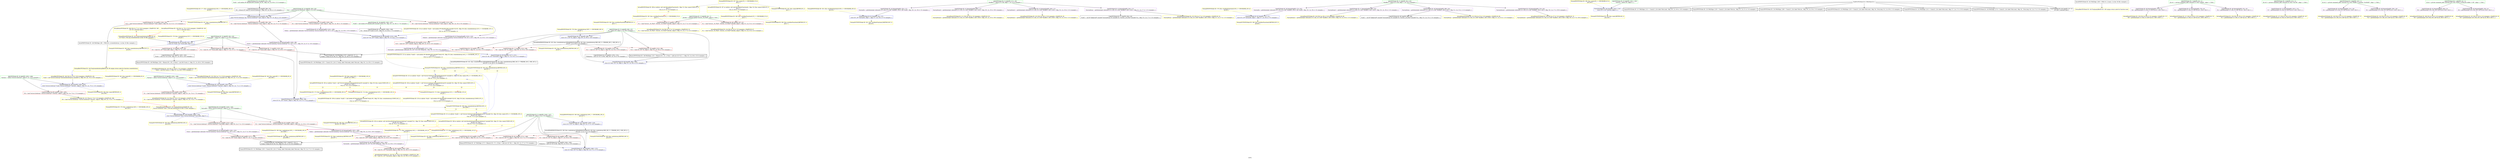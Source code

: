 digraph "SVFG" {
	label="SVFG";

	Node0x5b8ae5fdc260 [shape=record,color=yellow,penwidth=2,label="{ActualOUTSVFGNode ID: 214 at callsite:   %call = call noalias i8* @malloc(i64 noundef 16) #5, !dbg !26 \{fun: createIntArray\}12V_2 = CSCHI(MR_12V_1)\npts\{92 \}\nCS[\{ ln: 46  cl: 21  fl: example.c \}]}"];
	Node0x5b8ae5fdc260 -> Node0x5b8ae5fcb550[style=dashed];
	Node0x5b8ae5fdc070 [shape=record,color=yellow,penwidth=2,label="{ActualOUTSVFGNode ID: 213 at callsite:   %call2 = call noalias i8* @malloc(i64 noundef %mul) #5, !dbg !33 \{fun: createIntArray\}14V_2 = CSCHI(MR_14V_1)\npts\{107 \}\nCS[\{ ln: 48  cl: 17  fl: example.c \}]}"];
	Node0x5b8ae5fdc070 -> Node0x5b8ae5f91c40[style=dashed];
	Node0x5b8ae5fdbe50 [shape=record,color=yellow,penwidth=2,label="{ActualOUTSVFGNode ID: 212 at callsite:   %call = call %struct.IntArray* @createIntArray(i32 noundef 5), !dbg !26 \{fun: main\}10V_2 = CSCHI(MR_10V_1)\npts\{92 107 2092 \}\nCS[\{ ln: 70  cl: 24  fl: example.c \}]}"];
	Node0x5b8ae5fdbe50 -> Node0x5b8ae5fdad10[style=dashed];
	Node0x5b8ae5fdbbc0 [shape=record,color=yellow,penwidth=2,label="{ActualOUTSVFGNode ID: 211 at callsite:   %call1 = call %struct.IntArray* @createIntArray(i32 noundef 10), !dbg !29 \{fun: main\}10V_3 = CSCHI(MR_10V_2)\npts\{92 107 2092 \}\nCS[\{ ln: 71  cl: 24  fl: example.c \}]}"];
	Node0x5b8ae5fdbbc0 -> Node0x5b8ae5fd9270[style=dashed];
	Node0x5b8ae5fdbbc0 -> Node0x5b8ae5fdaab0[style=dashed];
	Node0x5b8ae5fdbbc0 -> Node0x5b8ae5fdb0f0[style=dashed];
	Node0x5b8ae5fdba00 [shape=record,color=yellow,penwidth=2,label="{ActualINSVFGNode ID: 210 at callsite:   %call = call noalias i8* @malloc(i64 noundef 16) #5, !dbg !26 \{fun: createIntArray\}CSMU(12V_1)\npts\{92 \}\nCS[\{ ln: 46  cl: 21  fl: example.c \}]}"];
	Node0x5b8ae5fdb840 [shape=record,color=yellow,penwidth=2,label="{ActualINSVFGNode ID: 209 at callsite:   %call2 = call noalias i8* @malloc(i64 noundef %mul) #5, !dbg !33 \{fun: createIntArray\}CSMU(14V_1)\npts\{107 \}\nCS[\{ ln: 48  cl: 17  fl: example.c \}]}"];
	Node0x5b8ae5fdb680 [shape=record,color=yellow,penwidth=2,label="{ActualINSVFGNode ID: 208 at callsite:   call void @overflowFunction3(), !dbg !15 \{fun: main\}CSMU(2V_1)\npts\{7 \}\nCS[\{ ln: 67  cl: 5  fl: example.c \}]|{<s0>13}}"];
	Node0x5b8ae5fdb680:s0 -> Node0x5b8ae5fd8c20[style=dashed,color=red];
	Node0x5b8ae5fdb4c0 [shape=record,color=yellow,penwidth=2,label="{ActualINSVFGNode ID: 207 at callsite:   call void @overflowFunction4(), !dbg !16 \{fun: main\}CSMU(2V_1)\npts\{7 \}\nCS[\{ ln: 68  cl: 5  fl: example.c \}]|{<s0>14}}"];
	Node0x5b8ae5fdb4c0:s0 -> Node0x5b8ae5fd88b0[style=dashed,color=red];
	Node0x5b8ae5fdb0f0 [shape=record,color=yellow,penwidth=2,label="{ActualINSVFGNode ID: 206 at callsite:   call void @useIntArray(%struct.IntArray* noundef %0), !dbg !31 \{fun: main\}CSMU(10V_3)\npts\{92 107 2092 \}\nCS[\{ ln: 73  cl: 5  fl: example.c \}]|{<s0>17|<s1>17|<s2>17}}"];
	Node0x5b8ae5fdb0f0:s0 -> Node0x5b8ae5ed2d60[style=dashed,color=red];
	Node0x5b8ae5fdb0f0:s1 -> Node0x5b8ae5fd7a50[style=dashed,color=red];
	Node0x5b8ae5fdb0f0:s2 -> Node0x5b8ae5fd7bd0[style=dashed,color=red];
	Node0x5b8ae5fdaf00 [shape=record,color=yellow,penwidth=2,label="{ActualINSVFGNode ID: 205 at callsite:   %call = call %struct.IntArray* @createIntArray(i32 noundef 5), !dbg !26 \{fun: main\}CSMU(10V_1)\npts\{92 107 2092 \}\nCS[\{ ln: 70  cl: 24  fl: example.c \}]|{<s0>15|<s1>15|<s2>15}}"];
	Node0x5b8ae5fdaf00:s0 -> Node0x5b8ae5fd7d50[style=dashed,color=red];
	Node0x5b8ae5fdaf00:s1 -> Node0x5b8ae5fd7f40[style=dashed,color=red];
	Node0x5b8ae5fdaf00:s2 -> Node0x5b8ae5fd80c0[style=dashed,color=red];
	Node0x5b8ae5fdad10 [shape=record,color=yellow,penwidth=2,label="{ActualINSVFGNode ID: 204 at callsite:   %call1 = call %struct.IntArray* @createIntArray(i32 noundef 10), !dbg !29 \{fun: main\}CSMU(10V_2)\npts\{92 107 2092 \}\nCS[\{ ln: 71  cl: 24  fl: example.c \}]|{<s0>16|<s1>16|<s2>16}}"];
	Node0x5b8ae5fdad10:s0 -> Node0x5b8ae5fd7d50[style=dashed,color=red];
	Node0x5b8ae5fdad10:s1 -> Node0x5b8ae5fd7f40[style=dashed,color=red];
	Node0x5b8ae5fdad10:s2 -> Node0x5b8ae5fd80c0[style=dashed,color=red];
	Node0x5b8ae5fdaab0 [shape=record,color=yellow,penwidth=2,label="{ActualINSVFGNode ID: 203 at callsite:   call void @useIntArray(%struct.IntArray* noundef %1), !dbg !33 \{fun: main\}CSMU(10V_3)\npts\{92 107 2092 \}\nCS[\{ ln: 74  cl: 5  fl: example.c \}]|{<s0>18|<s1>18|<s2>18}}"];
	Node0x5b8ae5fdaab0:s0 -> Node0x5b8ae5ed2d60[style=dashed,color=red];
	Node0x5b8ae5fdaab0:s1 -> Node0x5b8ae5fd7a50[style=dashed,color=red];
	Node0x5b8ae5fdaab0:s2 -> Node0x5b8ae5fd7bd0[style=dashed,color=red];
	Node0x5b8ae5fda960 [shape=record,color=yellow,penwidth=2,label="{FormalOUTSVFGNode ID: 202 \{fun: overflowFunction3\}RETMU(2V_1)\npts\{7 \}\n}"];
	Node0x5b8ae5fda7a0 [shape=record,color=yellow,penwidth=2,label="{FormalOUTSVFGNode ID: 201 \{fun: overflowFunction3\}RETMU(35V_2)\npts\{18 \}\n}"];
	Node0x5b8ae5fda650 [shape=record,color=yellow,penwidth=2,label="{FormalOUTSVFGNode ID: 200 \{fun: overflowFunction4\}RETMU(2V_1)\npts\{7 \}\n}"];
	Node0x5b8ae5fda490 [shape=record,color=yellow,penwidth=2,label="{FormalOUTSVFGNode ID: 199 \{fun: overflowFunction4\}RETMU(32V_2)\npts\{62 \}\n}"];
	Node0x5b8ae5fda340 [shape=record,color=yellow,penwidth=2,label="{FormalOUTSVFGNode ID: 198 \{fun: createIntArray\}RETMU(22V_2)\npts\{83 \}\n}"];
	Node0x5b8ae5fda1f0 [shape=record,color=yellow,penwidth=2,label="{FormalOUTSVFGNode ID: 197 \{fun: createIntArray\}RETMU(24V_2)\npts\{85 \}\n}"];
	Node0x5b8ae5fda0a0 [shape=record,color=yellow,penwidth=2,label="{FormalOUTSVFGNode ID: 196 \{fun: createIntArray\}RETMU(20V_2)\npts\{2092 \}\n|{<s0>15|<s1>16}}"];
	Node0x5b8ae5fda0a0:s0 -> Node0x5b8ae5fdbe50[style=dashed,color=blue];
	Node0x5b8ae5fda0a0:s1 -> Node0x5b8ae5fdbbc0[style=dashed,color=blue];
	Node0x5b8ae5fd9f50 [shape=record,color=yellow,penwidth=2,label="{FormalOUTSVFGNode ID: 195 \{fun: createIntArray\}RETMU(26V_3)\npts\{87 \}\n}"];
	Node0x5b8ae5fd9e00 [shape=record,color=yellow,penwidth=2,label="{FormalOUTSVFGNode ID: 194 \{fun: createIntArray\}RETMU(12V_3)\npts\{92 \}\n|{<s0>15|<s1>16}}"];
	Node0x5b8ae5fd9e00:s0 -> Node0x5b8ae5fdbe50[style=dashed,color=blue];
	Node0x5b8ae5fd9e00:s1 -> Node0x5b8ae5fdbbc0[style=dashed,color=blue];
	Node0x5b8ae5fd9c40 [shape=record,color=yellow,penwidth=2,label="{FormalOUTSVFGNode ID: 193 \{fun: createIntArray\}RETMU(14V_3)\npts\{107 \}\n|{<s0>15|<s1>16}}"];
	Node0x5b8ae5fd9c40:s0 -> Node0x5b8ae5fdbe50[style=dashed,color=blue];
	Node0x5b8ae5fd9c40:s1 -> Node0x5b8ae5fdbbc0[style=dashed,color=blue];
	Node0x5b8ae5fd9af0 [shape=record,color=yellow,penwidth=2,label="{FormalOUTSVFGNode ID: 192 \{fun: useIntArray\}RETMU(12V_1)\npts\{92 \}\n}"];
	Node0x5b8ae5fd99a0 [shape=record,color=yellow,penwidth=2,label="{FormalOUTSVFGNode ID: 191 \{fun: useIntArray\}RETMU(14V_1)\npts\{107 \}\n}"];
	Node0x5b8ae5fd9850 [shape=record,color=yellow,penwidth=2,label="{FormalOUTSVFGNode ID: 190 \{fun: useIntArray\}RETMU(16V_2)\npts\{145 \}\n}"];
	Node0x5b8ae5fd9700 [shape=record,color=yellow,penwidth=2,label="{FormalOUTSVFGNode ID: 189 \{fun: useIntArray\}RETMU(18V_3)\npts\{147 \}\n}"];
	Node0x5b8ae5fd9540 [shape=record,color=yellow,penwidth=2,label="{FormalOUTSVFGNode ID: 188 \{fun: useIntArray\}RETMU(20V_1)\npts\{2092 \}\n}"];
	Node0x5b8ae5fd93f0 [shape=record,color=yellow,penwidth=2,label="{FormalOUTSVFGNode ID: 187 \{fun: main\}RETMU(2V_1)\npts\{7 \}\n}"];
	Node0x5b8ae5fd9270 [shape=record,color=yellow,penwidth=2,label="{FormalOUTSVFGNode ID: 186 \{fun: main\}RETMU(10V_3)\npts\{92 107 2092 \}\n}"];
	Node0x5b8ae5fd9120 [shape=record,color=yellow,penwidth=2,label="{FormalOUTSVFGNode ID: 185 \{fun: main\}RETMU(4V_2)\npts\{182 \}\n}"];
	Node0x5b8ae5fd8fd0 [shape=record,color=yellow,penwidth=2,label="{FormalOUTSVFGNode ID: 184 \{fun: main\}RETMU(6V_2)\npts\{184 \}\n}"];
	Node0x5b8ae5fd8da0 [shape=record,color=yellow,penwidth=2,label="{FormalOUTSVFGNode ID: 183 \{fun: main\}RETMU(8V_2)\npts\{186 \}\n}"];
	Node0x5b8ae5fd8c20 [shape=record,color=yellow,penwidth=2,label="{FormalINSVFGNode ID: 182 \{fun: overflowFunction3\}2V_1 = ENCHI(MR_2V_0)\npts\{7 \}\n}"];
	Node0x5b8ae5fd8c20 -> Node0x5b8ae5fc8e60[style=dashed];
	Node0x5b8ae5fd8c20 -> Node0x5b8ae5fda960[style=dashed];
	Node0x5b8ae5fd8a30 [shape=record,color=yellow,penwidth=2,label="{FormalINSVFGNode ID: 181 \{fun: overflowFunction3\}35V_1 = ENCHI(MR_35V_0)\npts\{18 \}\n}"];
	Node0x5b8ae5fd8a30 -> Node0x5b8ae5fcaf60[style=dashed];
	Node0x5b8ae5fd88b0 [shape=record,color=yellow,penwidth=2,label="{FormalINSVFGNode ID: 180 \{fun: overflowFunction4\}2V_1 = ENCHI(MR_2V_0)\npts\{7 \}\n}"];
	Node0x5b8ae5fd88b0 -> Node0x5b8ae5fc8fc0[style=dashed];
	Node0x5b8ae5fd88b0 -> Node0x5b8ae5fda650[style=dashed];
	Node0x5b8ae5fd86c0 [shape=record,color=yellow,penwidth=2,label="{FormalINSVFGNode ID: 179 \{fun: overflowFunction4\}32V_1 = ENCHI(MR_32V_0)\npts\{62 \}\n}"];
	Node0x5b8ae5fd86c0 -> Node0x5b8ae5fcb090[style=dashed];
	Node0x5b8ae5fd8540 [shape=record,color=yellow,penwidth=2,label="{FormalINSVFGNode ID: 178 \{fun: createIntArray\}22V_1 = ENCHI(MR_22V_0)\npts\{83 \}\n}"];
	Node0x5b8ae5fd8540 -> Node0x5b8ae5fcb1c0[style=dashed];
	Node0x5b8ae5fd83c0 [shape=record,color=yellow,penwidth=2,label="{FormalINSVFGNode ID: 177 \{fun: createIntArray\}24V_1 = ENCHI(MR_24V_0)\npts\{85 \}\n}"];
	Node0x5b8ae5fd83c0 -> Node0x5b8ae5fcb2f0[style=dashed];
	Node0x5b8ae5fd8240 [shape=record,color=yellow,penwidth=2,label="{FormalINSVFGNode ID: 176 \{fun: createIntArray\}26V_1 = ENCHI(MR_26V_0)\npts\{87 \}\n}"];
	Node0x5b8ae5fd8240 -> Node0x5b8ae5fcb680[style=dashed];
	Node0x5b8ae5fd80c0 [shape=record,color=yellow,penwidth=2,label="{FormalINSVFGNode ID: 175 \{fun: createIntArray\}12V_1 = ENCHI(MR_12V_0)\npts\{92 \}\n}"];
	Node0x5b8ae5fd80c0 -> Node0x5b8ae5fdba00[style=dashed];
	Node0x5b8ae5fd7f40 [shape=record,color=yellow,penwidth=2,label="{FormalINSVFGNode ID: 174 \{fun: createIntArray\}14V_1 = ENCHI(MR_14V_0)\npts\{107 \}\n}"];
	Node0x5b8ae5fd7f40 -> Node0x5b8ae5fdb840[style=dashed];
	Node0x5b8ae5fd7d50 [shape=record,color=yellow,penwidth=2,label="{FormalINSVFGNode ID: 173 \{fun: createIntArray\}20V_1 = ENCHI(MR_20V_0)\npts\{2092 \}\n}"];
	Node0x5b8ae5fd7d50 -> Node0x5b8ae5fcb420[style=dashed];
	Node0x5b8ae5fd7bd0 [shape=record,color=yellow,penwidth=2,label="{FormalINSVFGNode ID: 172 \{fun: useIntArray\}12V_1 = ENCHI(MR_12V_0)\npts\{92 \}\n}"];
	Node0x5b8ae5fd7bd0 -> Node0x5b8ae5fca9e0[style=dashed];
	Node0x5b8ae5fd7bd0 -> Node0x5b8ae5fd9af0[style=dashed];
	Node0x5b8ae5fd7a50 [shape=record,color=yellow,penwidth=2,label="{FormalINSVFGNode ID: 171 \{fun: useIntArray\}14V_1 = ENCHI(MR_14V_0)\npts\{107 \}\n}"];
	Node0x5b8ae5fd7a50 -> Node0x5b8ae5fcab40[style=dashed];
	Node0x5b8ae5fd7a50 -> Node0x5b8ae5fd99a0[style=dashed];
	Node0x5b8ae5fd78d0 [shape=record,color=yellow,penwidth=2,label="{FormalINSVFGNode ID: 170 \{fun: useIntArray\}16V_1 = ENCHI(MR_16V_0)\npts\{145 \}\n}"];
	Node0x5b8ae5fd78d0 -> Node0x5b8ae5fcba10[style=dashed];
	Node0x5b8ae5ed2e10 [shape=record,color=yellow,penwidth=2,label="{FormalINSVFGNode ID: 169 \{fun: useIntArray\}18V_1 = ENCHI(MR_18V_0)\npts\{147 \}\n}"];
	Node0x5b8ae5ed2e10 -> Node0x5b8ae5fcbb40[style=dashed];
	Node0x5b8ae5ed2d60 [shape=record,color=yellow,penwidth=2,label="{FormalINSVFGNode ID: 168 \{fun: useIntArray\}20V_1 = ENCHI(MR_20V_0)\npts\{2092 \}\n}"];
	Node0x5b8ae5ed2d60 -> Node0x5b8ae5fca880[style=dashed];
	Node0x5b8ae5ed2d60 -> Node0x5b8ae5fd9540[style=dashed];
	Node0x5b8ae5ed2990 [shape=record,color=yellow,penwidth=2,label="{FormalINSVFGNode ID: 167 \{fun: main\}2V_1 = ENCHI(MR_2V_0)\npts\{7 \}\n}"];
	Node0x5b8ae5ed2990 -> Node0x5b8ae5fd93f0[style=dashed];
	Node0x5b8ae5ed2990 -> Node0x5b8ae5fdb4c0[style=dashed];
	Node0x5b8ae5ed2990 -> Node0x5b8ae5fdb680[style=dashed];
	Node0x5b8ae5ed25c0 [shape=record,color=yellow,penwidth=2,label="{FormalINSVFGNode ID: 166 \{fun: main\}4V_1 = ENCHI(MR_4V_0)\npts\{182 \}\n}"];
	Node0x5b8ae5ed25c0 -> Node0x5b8ae5fcbda0[style=dashed];
	Node0x5b8ae5ed21f0 [shape=record,color=yellow,penwidth=2,label="{FormalINSVFGNode ID: 165 \{fun: main\}6V_1 = ENCHI(MR_6V_0)\npts\{184 \}\n}"];
	Node0x5b8ae5ed21f0 -> Node0x5b8ae5fcbed0[style=dashed];
	Node0x5b8ae5ed1ce0 [shape=record,color=yellow,penwidth=2,label="{FormalINSVFGNode ID: 164 \{fun: main\}8V_1 = ENCHI(MR_8V_0)\npts\{186 \}\n}"];
	Node0x5b8ae5ed1ce0 -> Node0x5b8ae5fcc000[style=dashed];
	Node0x5b8ae5ed2140 [shape=record,color=yellow,penwidth=2,label="{FormalINSVFGNode ID: 163 \{fun: main\}10V_1 = ENCHI(MR_10V_0)\npts\{92 107 2092 \}\n}"];
	Node0x5b8ae5ed2140 -> Node0x5b8ae5fdaf00[style=dashed];
	Node0x5b8ae5fd6f20 [shape=record,color=black,label="{IntraMSSAPHISVFGNode ID: 162 \{fun: createIntArray\}MSSAPHISVFGNode ID: 162 \{fun: createIntArray\}MR_26V_3 = PHI(MR_26V_2, MR_26V_4, )\npts\{87 \}\{ ln: 49  cl: 5  fl: example.c \}}"];
	Node0x5b8ae5fd6f20 -> Node0x5b8ae5fc9ac0[style=dashed];
	Node0x5b8ae5fd6f20 -> Node0x5b8ae5fc9c20[style=dashed];
	Node0x5b8ae5fd6f20 -> Node0x5b8ae5fc9d80[style=dashed];
	Node0x5b8ae5fd6f20 -> Node0x5b8ae5fc9ee0[style=dashed];
	Node0x5b8ae5fd6f20 -> Node0x5b8ae5fcb8e0[style=dashed];
	Node0x5b8ae5fd6f20 -> Node0x5b8ae5fd9f50[style=dashed];
	Node0x5b8ae5f91c40 [shape=record,color=black,label="{IntraMSSAPHISVFGNode ID: 161 \{fun: createIntArray\}MSSAPHISVFGNode ID: 161 \{fun: createIntArray\}MR_14V_3 = PHI(MR_14V_2, MR_14V_4, )\npts\{107 \}\{ ln: 49  cl: 5  fl: example.c \}}"];
	Node0x5b8ae5f91c40 -> Node0x5b8ae5fcb7b0[style=dashed];
	Node0x5b8ae5f91c40 -> Node0x5b8ae5fd9c40[style=dashed];
	Node0x5b8ae5f097d0 [shape=record,color=black,label="{IntraMSSAPHISVFGNode ID: 160 \{fun: useIntArray\}MSSAPHISVFGNode ID: 160 \{fun: useIntArray\}MR_18V_3 = PHI(MR_18V_2, MR_18V_4, )\npts\{147 \}\{ ln: 57  cl: 5  fl: example.c \}}"];
	Node0x5b8ae5f097d0 -> Node0x5b8ae5fca460[style=dashed];
	Node0x5b8ae5f097d0 -> Node0x5b8ae5fca5c0[style=dashed];
	Node0x5b8ae5f097d0 -> Node0x5b8ae5fca720[style=dashed];
	Node0x5b8ae5f097d0 -> Node0x5b8ae5fcbc70[style=dashed];
	Node0x5b8ae5f097d0 -> Node0x5b8ae5fd9700[style=dashed];
	Node0x5b8ae5fd1e20 [shape=record,color=black,penwidth=2,label="{CmpVFGNode ID: 159 PAGEdge: [119 = cmp(118, 117, )]\n    %cmp = icmp slt i32 %6, %7, !dbg !44 \{ ln: 49  cl: 23  fl: example.c \}}"];
	Node0x5b8ae5fd1e20 -> Node0x5b8ae5fd16f0[style=solid];
	Node0x5b8ae5fd1b50 [shape=record,color=black,penwidth=2,label="{CmpVFGNode ID: 158 PAGEdge: [158 = cmp(157, 154, )]\n    %cmp = icmp slt i32 %0, %2, !dbg !32 \{ ln: 57  cl: 23  fl: example.c \}}"];
	Node0x5b8ae5fd1b50 -> Node0x5b8ae5fd0c00[style=solid];
	Node0x5b8ae5fd1920 [shape=record,color=black,penwidth=2,label="{UnaryOPVFGNode ID: 157 PAGEdge: [115 = Unary(3, )]      br label %for.cond, !dbg !40 \{ ln: 49  cl: 10  fl: example.c \}}"];
	Node0x5b8ae5fd16f0 [shape=record,color=black,penwidth=2,label="{UnaryOPVFGNode ID: 156 PAGEdge: [120 = Unary(119, )]      br i1 %cmp, label %for.body, label %for.end, !dbg !45 \{ ln: 49  cl: 5  fl: example.c \}}"];
	Node0x5b8ae5fd14c0 [shape=record,color=black,penwidth=2,label="{UnaryOPVFGNode ID: 155 PAGEdge: [129 = Unary(3, )]      br label %for.inc, !dbg !52 \{ ln: 51  cl: 5  fl: example.c \}}"];
	Node0x5b8ae5fd1290 [shape=record,color=black,penwidth=2,label="{UnaryOPVFGNode ID: 154 PAGEdge: [169 = Unary(3, )]      br label %for.inc, !dbg !39 \{ ln: 59  cl: 5  fl: example.c \}}"];
	Node0x5b8ae5fd1060 [shape=record,color=black,penwidth=2,label="{UnaryOPVFGNode ID: 153 PAGEdge: [135 = Unary(3, )]      br label %for.cond, !dbg !54, !llvm.loop !55 \{ ln: 49  cl: 5  fl: example.c \}}"];
	Node0x5b8ae5fd0e30 [shape=record,color=black,penwidth=2,label="{UnaryOPVFGNode ID: 152 PAGEdge: [152 = Unary(3, )]      br label %for.cond, !dbg !27 \{ ln: 57  cl: 10  fl: example.c \}}"];
	Node0x5b8ae5fd0c00 [shape=record,color=black,penwidth=2,label="{UnaryOPVFGNode ID: 151 PAGEdge: [159 = Unary(158, )]      br i1 %cmp, label %for.body, label %for.end, !dbg !33 \{ ln: 57  cl: 5  fl: example.c \}}"];
	Node0x5b8ae5fd0960 [shape=record,color=black,penwidth=2,label="{UnaryOPVFGNode ID: 150 PAGEdge: [174 = Unary(3, )]      br label %for.cond, !dbg !41, !llvm.loop !42 \{ ln: 57  cl: 5  fl: example.c \}}"];
	Node0x5b8ae5fd0700 [shape=record,color=black,penwidth=2,label="{BinaryOPVFGNode ID: 149 PAGEdge: [104 = Binary(105, 103, )]      %mul = mul i64 %conv, 4, !dbg !32 \{ ln: 48  cl: 29  fl: example.c \}}"];
	Node0x5b8ae5fd0700 -> Node0x5b8ae5fcd2c0[style=solid];
	Node0x5b8ae5fd04a0 [shape=record,color=black,penwidth=2,label="{BinaryOPVFGNode ID: 148 PAGEdge: [132 = Binary(133, 131, )]      %inc = add nsw i32 %12, 1, !dbg !53 \{ ln: 49  cl: 32  fl: example.c \}}"];
	Node0x5b8ae5fd04a0 -> Node0x5b8ae5fcb8e0[style=solid];
	Node0x5b8ae5fd01d0 [shape=record,color=black,penwidth=2,label="{BinaryOPVFGNode ID: 147 PAGEdge: [172 = Binary(133, 171, )]      %inc = add nsw i32 %8, 1, !dbg !40 \{ ln: 57  cl: 37  fl: example.c \}}"];
	Node0x5b8ae5fd01d0 -> Node0x5b8ae5fcbc70[style=solid];
	Node0x5b8ae5fcfec0 [shape=record,color=black,label="{IntraPHIVFGNode ID: 146 PAGEdge: [80 = PHI(136, )]    createIntArray \{ in line: 45 file: example.c \}}"];
	Node0x5b8ae5fcfec0 -> Node0x5b8ae5fcfad0[style=solid];
	Node0x5b8ae5fa5ff0 [shape=record,color=black,label="{IntraPHIVFGNode ID: 145 PAGEdge: [180 = PHI(114, )]    main \{ in line: 64 file: example.c \}}"];
	Node0x5b8ae5fa5ff0 -> Node0x5b8ae5fcf8f0[style=solid];
	Node0x5b8ae5fcfad0 [shape=record,color=yellow,penwidth=2,label="{FormalRetVFGNode ID: 144 Fun[createIntArray]RetPN ID: 80 unique return node for function createIntArray|{<s0>15|<s1>16}}"];
	Node0x5b8ae5fcfad0:s0 -> Node0x5b8ae5fcf440[style=solid,color=blue];
	Node0x5b8ae5fcfad0:s1 -> Node0x5b8ae5fce7e0[style=solid,color=blue];
	Node0x5b8ae5fcf8f0 [shape=record,color=yellow,penwidth=2,label="{FormalRetVFGNode ID: 143 Fun[main]RetPN ID: 180 unique return node for function main}"];
	Node0x5b8ae5fa6530 [shape=record,color=yellow,penwidth=2,label="{FormalParmVFGNode ID: 142 Fun[createIntArray]ValPN ID: 81\n i32 %size \{ 0th arg createIntArray in line: 45 file: example.c \}}"];
	Node0x5b8ae5fa6530 -> Node0x5b8ae5fcb1c0[style=solid];
	Node0x5b8ae5fa6240 [shape=record,color=yellow,penwidth=2,label="{FormalParmVFGNode ID: 141 Fun[useIntArray]ValPN ID: 143\n %struct.IntArray* %arr \{ 0th arg useIntArray in line: 55 file: example.c \}}"];
	Node0x5b8ae5fa6240 -> Node0x5b8ae5fcba10[style=solid];
	Node0x5b8ae5fcf440 [shape=record,color=yellow,penwidth=2,label="{ActualRetVFGNode ID: 140 CS[\{ ln: 70  cl: 24  fl: example.c \}]ValPN ID: 191\n   %call = call %struct.IntArray* @createIntArray(i32 noundef 5), !dbg !26 \{ ln: 70  cl: 24  fl: example.c \}}"];
	Node0x5b8ae5fcf440 -> Node0x5b8ae5fcbed0[style=solid];
	Node0x5b8ae5fce7e0 [shape=record,color=yellow,penwidth=2,label="{ActualRetVFGNode ID: 131 CS[\{ ln: 71  cl: 24  fl: example.c \}]ValPN ID: 195\n   %call1 = call %struct.IntArray* @createIntArray(i32 noundef 10), !dbg !29 \{ ln: 71  cl: 24  fl: example.c \}}"];
	Node0x5b8ae5fce7e0 -> Node0x5b8ae5fcc000[style=solid];
	Node0x5b8ae5fce6b0 [shape=record,color=yellow,penwidth=2,label="{ActualParmVFGNode ID: 130 CS[\{ ln: 70  cl: 24  fl: example.c \}]ValPN ID: 192\n i32 5 \{ constant data \}|{<s0>15}}"];
	Node0x5b8ae5fce6b0:s0 -> Node0x5b8ae5fa6530[style=solid,color=red];
	Node0x5b8ae5fce580 [shape=record,color=yellow,penwidth=2,label="{ActualParmVFGNode ID: 129 CS[\{ ln: 60  cl: 5  fl: example.c \}]ValPN ID: 175\n   %9 = getelementptr [2 x i8], [2 x i8]* @.str.1, i64 0, i64 0 \{  \}}"];
	Node0x5b8ae5fce450 [shape=record,color=yellow,penwidth=2,label="{ActualParmVFGNode ID: 128 CS[\{ ln: 58  cl: 9  fl: example.c \}]ValPN ID: 166\n   %6 = load i32, i32* %arrayidx, align 4, !dbg !34 \{ ln: 58  cl: 23  fl: example.c \}}"];
	Node0x5b8ae5fcdb10 [shape=record,color=yellow,penwidth=2,label="{ActualParmVFGNode ID: 127 CS[\{ ln: 58  cl: 9  fl: example.c \}]ValPN ID: 167\n   %7 = getelementptr [4 x i8], [4 x i8]* @.str.3, i64 0, i64 0 \{  \}}"];
	Node0x5b8ae5fc7600 [shape=record,color=purple,label="{GepVFGNode ID: 58 NormalGepPE: [72\<--61]  \n   %arrayidx = getelementptr inbounds [15 x i8], [15 x i8]* %buffer3, i64 0, i64 %call3, !dbg !26 \{ ln: 36  cl: 5  fl: example.c \}}"];
	Node0x5b8ae5fc7600 -> Node0x5b8ae5fcb090[style=solid];
	Node0x5b8ae5fc74a0 [shape=record,color=purple,label="{GepVFGNode ID: 57 NormalGepPE: [69\<--61]  \n   %arraydecay2 = getelementptr inbounds [15 x i8], [15 x i8]* %buffer3, i64 0, i64 0, !dbg !24 \{ ln: 36  cl: 21  fl: example.c \}}"];
	Node0x5b8ae5fc74a0 -> Node0x5b8ae5fccd10[style=solid];
	Node0x5b8ae5fc7340 [shape=record,color=purple,label="{GepVFGNode ID: 56 NormalGepPE: [66\<--61]  \n   %arraydecay = getelementptr inbounds [15 x i8], [15 x i8]* %buffer3, i64 0, i64 0, !dbg !21 \{ ln: 35  cl: 11  fl: example.c \}}"];
	Node0x5b8ae5fc7340 -> Node0x5b8ae5fc5a80[style=solid];
	Node0x5b8ae5fc7340 -> Node0x5b8ae5fcc850[style=solid];
	Node0x5b8ae5fc71e0 [shape=record,color=purple,label="{GepVFGNode ID: 55 NormalGepPE: [38\<--17]  \n   %arraydecay4 = getelementptr inbounds [15 x i8], [15 x i8]* %buffer3, i64 0, i64 0, !dbg !28 \{ ln: 29  cl: 39  fl: example.c \}}"];
	Node0x5b8ae5fc71e0 -> Node0x5b8ae5fcc720[style=solid];
	Node0x5b8ae5fc7080 [shape=record,color=purple,label="{GepVFGNode ID: 54 NormalGepPE: [35\<--17]  \n   %arrayidx = getelementptr inbounds [15 x i8], [15 x i8]* %buffer3, i64 0, i64 %call3, !dbg !26 \{ ln: 28  cl: 5  fl: example.c \}}"];
	Node0x5b8ae5fc7080 -> Node0x5b8ae5fcaf60[style=solid];
	Node0x5b8ae5fc6f20 [shape=record,color=purple,label="{GepVFGNode ID: 53 NormalGepPE: [30\<--17]  \n   %arraydecay2 = getelementptr inbounds [15 x i8], [15 x i8]* %buffer3, i64 0, i64 0, !dbg !24 \{ ln: 28  cl: 21  fl: example.c \}}"];
	Node0x5b8ae5fc6f20 -> Node0x5b8ae5fcd8b0[style=solid];
	Node0x5b8ae5fc6dc0 [shape=record,color=purple,label="{GepVFGNode ID: 52 NormalGepPE: [24\<--17]  \n   %arraydecay = getelementptr inbounds [15 x i8], [15 x i8]* %buffer3, i64 0, i64 0, !dbg !21 \{ ln: 27  cl: 11  fl: example.c \}}"];
	Node0x5b8ae5fc6dc0 -> Node0x5b8ae5fc5920[style=solid];
	Node0x5b8ae5fc6dc0 -> Node0x5b8ae5fcd520[style=solid];
	Node0x5b8ae5fc6c60 [shape=record,color=purple,label="{GepVFGNode ID: 51 NormalGepPE: [167\<--12]  \n   %7 = getelementptr [4 x i8], [4 x i8]* @.str.3, i64 0, i64 0 \{  \}}"];
	Node0x5b8ae5fc6c60 -> Node0x5b8ae5fcdb10[style=solid];
	Node0x5b8ae5fc6b00 [shape=record,color=purple,label="{GepVFGNode ID: 50 NormalGepPE: [75\<--10]  \n   %3 = getelementptr [23 x i8], [23 x i8]* @.str.2, i64 0, i64 0 \{  \}}"];
	Node0x5b8ae5fc6b00 -> Node0x5b8ae5fccf70[style=solid];
	Node0x5b8ae5fc69a0 [shape=record,color=purple,label="{GepVFGNode ID: 49 NormalGepPE: [39\<--10]  \n   %3 = getelementptr [23 x i8], [23 x i8]* @.str.2, i64 0, i64 0 \{  \}}"];
	Node0x5b8ae5fc69a0 -> Node0x5b8ae5fcc5f0[style=solid];
	Node0x5b8ae5fc6840 [shape=record,color=purple,label="{GepVFGNode ID: 48 NormalGepPE: [175\<--8]  \n   %9 = getelementptr [2 x i8], [2 x i8]* @.str.1, i64 0, i64 0 \{  \}}"];
	Node0x5b8ae5fc6840 -> Node0x5b8ae5fce580[style=solid];
	Node0x5b8ae5fc66e0 [shape=record,color=purple,label="{GepVFGNode ID: 47 NormalGepPE: [70\<--8]  \n   %2 = getelementptr [2 x i8], [2 x i8]* @.str.1, i64 0, i64 0 \{  \}}"];
	Node0x5b8ae5fc66e0 -> Node0x5b8ae5fcce40[style=solid];
	Node0x5b8ae5fc6580 [shape=record,color=purple,label="{GepVFGNode ID: 46 NormalGepPE: [31\<--8]  \n   %2 = getelementptr [2 x i8], [2 x i8]* @.str.1, i64 0, i64 0 \{  \}}"];
	Node0x5b8ae5fc6580 -> Node0x5b8ae5fcd9e0[style=solid];
	Node0x5b8ae5fc6420 [shape=record,color=purple,label="{GepVFGNode ID: 45 NormalGepPE: [64\<--4]  \n   %0 = getelementptr [30 x i8], [30 x i8]* @.str, i64 0, i64 0 \{  \}}"];
	Node0x5b8ae5fc6420 -> Node0x5b8ae5fcc4c0[style=solid];
	Node0x5b8ae5fc62c0 [shape=record,color=purple,label="{GepVFGNode ID: 44 NormalGepPE: [20\<--4]  \n   %0 = getelementptr [30 x i8], [30 x i8]* @.str, i64 0, i64 0 \{  \}}"];
	Node0x5b8ae5fc62c0 -> Node0x5b8ae5fcc260[style=solid];
	Node0x5b8ae5fc6160 [shape=record,color=black,label="{CopyVFGNode ID: 43 CopyPE: [164\<--163]  \n   %idxprom = sext i32 %5 to i64, !dbg !34 \{ ln: 58  cl: 23  fl: example.c \}}"];
	Node0x5b8ae5fc6000 [shape=record,color=black,label="{CopyVFGNode ID: 42 CopyPE: [126\<--125]  \n   %idxprom = sext i32 %11 to i64, !dbg !48 \{ ln: 50  cl: 9  fl: example.c \}}"];
	Node0x5b8ae5fc5ea0 [shape=record,color=black,label="{CopyVFGNode ID: 41 CopyPE: [108\<--106]  \n   %4 = bitcast i8* %call2 to i32*, !dbg !33 \{ ln: 48  cl: 17  fl: example.c \}}"];
	Node0x5b8ae5fc5ea0 -> Node0x5b8ae5fcb550[style=solid];
	Node0x5b8ae5fc5d40 [shape=record,color=black,label="{CopyVFGNode ID: 40 CopyPE: [103\<--102]  \n   %conv = sext i32 %3 to i64, !dbg !31 \{ ln: 48  cl: 24  fl: example.c \}}"];
	Node0x5b8ae5fc5d40 -> Node0x5b8ae5fd0700[style=solid];
	Node0x5b8ae5fc5be0 [shape=record,color=black,label="{CopyVFGNode ID: 39 CopyPE: [96\<--91]  \n   %0 = bitcast i8* %call to %struct.IntArray*, !dbg !26 \{ ln: 46  cl: 21  fl: example.c \}}"];
	Node0x5b8ae5fc5be0 -> Node0x5b8ae5fcb2f0[style=solid];
	Node0x5b8ae5fc5a80 [shape=record,color=black,label="{CopyVFGNode ID: 38 CopyPE: [68\<--66]  \n   %call1 = call i8* @fgets(i8* noundef %arraydecay, i32 noundef 20, %struct._IO_FILE* noundef %1), !dbg !23 \{ ln: 35  cl: 5  fl: example.c \}}"];
	Node0x5b8ae5fc5920 [shape=record,color=black,label="{CopyVFGNode ID: 37 CopyPE: [26\<--24]  \n   %call1 = call i8* @fgets(i8* noundef %arraydecay, i32 noundef 20, %struct._IO_FILE* noundef %1), !dbg !23 \{ ln: 27  cl: 5  fl: example.c \}}"];
	Node0x5b8ae5fc57c0 [shape=record,color=black,label="{CopyVFGNode ID: 36 CopyPE: [2\<--3]  \n i8* null \{ constant data \}}"];
	Node0x5b8ae5fc5660 [shape=record,color=green,label="{AddrVFGNode ID: 35 AddrPE: [185\<--186]  \n   %array2 = alloca %struct.IntArray*, align 8 \{ ln: 71 fl: example.c \}}"];
	Node0x5b8ae5fc5660 -> Node0x5b8ae5fcae00[style=solid];
	Node0x5b8ae5fc5660 -> Node0x5b8ae5fcc000[style=solid];
	Node0x5b8ae5fc5500 [shape=record,color=green,label="{AddrVFGNode ID: 34 AddrPE: [183\<--184]  \n   %array1 = alloca %struct.IntArray*, align 8 \{ ln: 70 fl: example.c \}}"];
	Node0x5b8ae5fc5500 -> Node0x5b8ae5fcaca0[style=solid];
	Node0x5b8ae5fc5500 -> Node0x5b8ae5fcbed0[style=solid];
	Node0x5b8ae5fc52d0 [shape=record,color=green,label="{AddrVFGNode ID: 33 AddrPE: [181\<--182]  \n   %retval = alloca i32, align 4 \{  \}}"];
	Node0x5b8ae5fc52d0 -> Node0x5b8ae5fcbda0[style=solid];
	Node0x5b8ae5fc5010 [shape=record,color=green,label="{AddrVFGNode ID: 31 AddrPE: [146\<--147]  \n   %i = alloca i32, align 4 \{ ln: 57 fl: example.c \}}"];
	Node0x5b8ae5fc5010 -> Node0x5b8ae5fca460[style=solid];
	Node0x5b8ae5fc5010 -> Node0x5b8ae5fca5c0[style=solid];
	Node0x5b8ae5fc5010 -> Node0x5b8ae5fca720[style=solid];
	Node0x5b8ae5fc5010 -> Node0x5b8ae5fcbb40[style=solid];
	Node0x5b8ae5fc5010 -> Node0x5b8ae5fcbc70[style=solid];
	Node0x5b8ae5fc4c00 [shape=record,color=green,label="{AddrVFGNode ID: 30 AddrPE: [144\<--145]  \n   %arr.addr = alloca %struct.IntArray*, align 8 \{ ln: 55 fl: example.c \}}"];
	Node0x5b8ae5fc4c00 -> Node0x5b8ae5fca1a0[style=solid];
	Node0x5b8ae5fc4c00 -> Node0x5b8ae5fca300[style=solid];
	Node0x5b8ae5fc4c00 -> Node0x5b8ae5fcba10[style=solid];
	Node0x5b8ae5fc2240 [shape=record,color=green,label="{AddrVFGNode ID: 4 AddrPE: [12\<--1]  \n @.str.3 = private unnamed_addr constant [4 x i8] c\"%d \\00\", align 1 \{ Glob  \}}"];
	Node0x5b8ae5fc2240 -> Node0x5b8ae5fc6c60[style=solid];
	Node0x5b8ae5fc2160 [shape=record,color=green,label="{AddrVFGNode ID: 3 AddrPE: [10\<--1]  \n @.str.2 = private unnamed_addr constant [23 x i8] c\"Buffer 3 contents: %s\\0A\\00\", align 1 \{ Glob  \}}"];
	Node0x5b8ae5fc2160 -> Node0x5b8ae5fc69a0[style=solid];
	Node0x5b8ae5fc2160 -> Node0x5b8ae5fc6b00[style=solid];
	Node0x5b8ae5fa5f60 [shape=record,color=green,label="{AddrVFGNode ID: 2 AddrPE: [8\<--1]  \n @.str.1 = private unnamed_addr constant [2 x i8] c\"\\0A\\00\", align 1 \{ Glob  \}}"];
	Node0x5b8ae5fa5f60 -> Node0x5b8ae5fc6580[style=solid];
	Node0x5b8ae5fa5f60 -> Node0x5b8ae5fc66e0[style=solid];
	Node0x5b8ae5fa5f60 -> Node0x5b8ae5fc6840[style=solid];
	Node0x5b8ae5fa64a0 [shape=record,color=green,label="{AddrVFGNode ID: 1 AddrPE: [4\<--1]  \n @.str = private unnamed_addr constant [30 x i8] c\"Enter a string for buffer 3: \\00\", align 1 \{ Glob  \}}"];
	Node0x5b8ae5fa64a0 -> Node0x5b8ae5fc62c0[style=solid];
	Node0x5b8ae5fa64a0 -> Node0x5b8ae5fc6420[style=solid];
	Node0x5b8ae5fa5e70 [shape=record,color=grey,label="{NullPtrVFGNode ID: 0 PAGNode ID: 3\n}"];
	Node0x5b8ae5fa5e70 -> Node0x5b8ae5fc57c0[style=solid];
	Node0x5b8ae5fa5e70 -> Node0x5b8ae5fd0960[style=solid];
	Node0x5b8ae5fa5e70 -> Node0x5b8ae5fd0e30[style=solid];
	Node0x5b8ae5fa5e70 -> Node0x5b8ae5fd1060[style=solid];
	Node0x5b8ae5fa5e70 -> Node0x5b8ae5fd1290[style=solid];
	Node0x5b8ae5fa5e70 -> Node0x5b8ae5fd14c0[style=solid];
	Node0x5b8ae5fa5e70 -> Node0x5b8ae5fd1920[style=solid];
	Node0x5b8ae5fc2ea0 [shape=record,color=green,label="{AddrVFGNode ID: 13 AddrPE: [6\<--7]  \n @stdin = external global %struct._IO_FILE*, align 8 \{ Glob  \}}"];
	Node0x5b8ae5fc2ea0 -> Node0x5b8ae5fc8e60[style=solid];
	Node0x5b8ae5fc2ea0 -> Node0x5b8ae5fc8fc0[style=solid];
	Node0x5b8ae5fc3520 [shape=record,color=green,label="{AddrVFGNode ID: 15 AddrPE: [17\<--18]  \n   %buffer3 = alloca [15 x i8], align 1 \{ ln: 25 fl: example.c \}}"];
	Node0x5b8ae5fc3520 -> Node0x5b8ae5fc6dc0[style=solid];
	Node0x5b8ae5fc3520 -> Node0x5b8ae5fc6f20[style=solid];
	Node0x5b8ae5fc3520 -> Node0x5b8ae5fc7080[style=solid];
	Node0x5b8ae5fc3520 -> Node0x5b8ae5fc71e0[style=solid];
	Node0x5b8ae5fc3d60 [shape=record,color=green,label="{AddrVFGNode ID: 21 AddrPE: [61\<--62]  \n   %buffer3 = alloca [15 x i8], align 1 \{ ln: 33 fl: example.c \}}"];
	Node0x5b8ae5fc3d60 -> Node0x5b8ae5fc7340[style=solid];
	Node0x5b8ae5fc3d60 -> Node0x5b8ae5fc74a0[style=solid];
	Node0x5b8ae5fc3d60 -> Node0x5b8ae5fc7600[style=solid];
	Node0x5b8ae5fc3d60 -> Node0x5b8ae5fc7760[style=solid];
	Node0x5b8ae5fc4020 [shape=record,color=green,label="{AddrVFGNode ID: 23 AddrPE: [82\<--83]  \n   %size.addr = alloca i32, align 4 \{ ln: 45 fl: example.c \}}"];
	Node0x5b8ae5fc4020 -> Node0x5b8ae5fc9120[style=solid];
	Node0x5b8ae5fc4020 -> Node0x5b8ae5fc9280[style=solid];
	Node0x5b8ae5fc4020 -> Node0x5b8ae5fc93e0[style=solid];
	Node0x5b8ae5fc4020 -> Node0x5b8ae5fcb1c0[style=solid];
	Node0x5b8ae5fc41e0 [shape=record,color=green,label="{AddrVFGNode ID: 24 AddrPE: [84\<--85]  \n   %arr = alloca %struct.IntArray*, align 8 \{ ln: 46 fl: example.c \}}"];
	Node0x5b8ae5fc41e0 -> Node0x5b8ae5fc9540[style=solid];
	Node0x5b8ae5fc41e0 -> Node0x5b8ae5fc96a0[style=solid];
	Node0x5b8ae5fc41e0 -> Node0x5b8ae5fc9800[style=solid];
	Node0x5b8ae5fc41e0 -> Node0x5b8ae5fc9960[style=solid];
	Node0x5b8ae5fc41e0 -> Node0x5b8ae5fcb2f0[style=solid];
	Node0x5b8ae5fc4340 [shape=record,color=green,label="{AddrVFGNode ID: 25 AddrPE: [86\<--87]  \n   %i = alloca i32, align 4 \{ ln: 49 fl: example.c \}}"];
	Node0x5b8ae5fc4340 -> Node0x5b8ae5fc9ac0[style=solid];
	Node0x5b8ae5fc4340 -> Node0x5b8ae5fc9c20[style=solid];
	Node0x5b8ae5fc4340 -> Node0x5b8ae5fc9d80[style=solid];
	Node0x5b8ae5fc4340 -> Node0x5b8ae5fc9ee0[style=solid];
	Node0x5b8ae5fc4340 -> Node0x5b8ae5fcb680[style=solid];
	Node0x5b8ae5fc4340 -> Node0x5b8ae5fcb8e0[style=solid];
	Node0x5b8ae5fc44a0 [shape=record,color=green,label="{AddrVFGNode ID: 26 AddrPE: [91\<--92]  \n   %call = call noalias i8* @malloc(i64 noundef 16) #5, !dbg !26 \{ ln: 46  cl: 21  fl: example.c \}}"];
	Node0x5b8ae5fc44a0 -> Node0x5b8ae5fc5be0[style=solid];
	Node0x5b8ae5fc4760 [shape=record,color=green,label="{AddrVFGNode ID: 28 AddrPE: [106\<--107]  \n   %call2 = call noalias i8* @malloc(i64 noundef %mul) #5, !dbg !33 \{ ln: 48  cl: 17  fl: example.c \}}"];
	Node0x5b8ae5fc4760 -> Node0x5b8ae5fc5ea0[style=solid];
	Node0x5b8ae5fc7760 [shape=record,color=purple,label="{GepVFGNode ID: 59 NormalGepPE: [74\<--61]  \n   %arraydecay4 = getelementptr inbounds [15 x i8], [15 x i8]* %buffer3, i64 0, i64 0, !dbg !28 \{ ln: 37  cl: 39  fl: example.c \}}"];
	Node0x5b8ae5fc7760 -> Node0x5b8ae5fcd0a0[style=solid];
	Node0x5b8ae5fc80c0 [shape=record,color=purple,label="{GepVFGNode ID: 60 NormalGepPE: [100\<--99]  \n   %size1 = getelementptr inbounds %struct.IntArray, %struct.IntArray* %2, i32 0, i32 1, !dbg !29 \{ ln: 47  cl: 10  fl: example.c \}}"];
	Node0x5b8ae5fc80c0 -> Node0x5b8ae5fcb420[style=solid];
	Node0x5b8ae5fc8620 [shape=record,color=purple,label="{GepVFGNode ID: 61 NormalGepPE: [110\<--109]  \n   %data = getelementptr inbounds %struct.IntArray, %struct.IntArray* %5, i32 0, i32 0, !dbg !35 \{ ln: 48  cl: 10  fl: example.c \}}"];
	Node0x5b8ae5fc8620 -> Node0x5b8ae5fcb550[style=solid];
	Node0x5b8ae5fc8780 [shape=record,color=purple,label="{GepVFGNode ID: 62 NormalGepPE: [123\<--122]  \n   %data4 = getelementptr inbounds %struct.IntArray, %struct.IntArray* %9, i32 0, i32 0, !dbg !49 \{ ln: 50  cl: 14  fl: example.c \}}"];
	Node0x5b8ae5fc8780 -> Node0x5b8ae5fca040[style=solid];
	Node0x5b8ae5fc88e0 [shape=record,color=purple,label="{GepVFGNode ID: 63 NormalGepPE: [156\<--155]  \n   %size = getelementptr inbounds %struct.IntArray, %struct.IntArray* %1, i32 0, i32 1, !dbg !31 \{ ln: 57  cl: 30  fl: example.c \}}"];
	Node0x5b8ae5fc88e0 -> Node0x5b8ae5fca880[style=solid];
	Node0x5b8ae5fc8a40 [shape=record,color=purple,label="{GepVFGNode ID: 64 NormalGepPE: [161\<--160]  \n   %data = getelementptr inbounds %struct.IntArray, %struct.IntArray* %3, i32 0, i32 0, !dbg !36 \{ ln: 58  cl: 28  fl: example.c \}}"];
	Node0x5b8ae5fc8a40 -> Node0x5b8ae5fca9e0[style=solid];
	Node0x5b8ae5fc8ba0 [shape=record,color=purple,label="{GepVFGNode ID: 65 VariantGepPE: [127\<--124]  \n   %arrayidx = getelementptr inbounds i32, i32* %10, i64 %idxprom, !dbg !48 \{ ln: 50  cl: 9  fl: example.c \}}"];
	Node0x5b8ae5fc8ba0 -> Node0x5b8ae5fcb7b0[style=solid];
	Node0x5b8ae5fc8d00 [shape=record,color=purple,label="{GepVFGNode ID: 66 VariantGepPE: [165\<--162]  \n   %arrayidx = getelementptr inbounds i32, i32* %4, i64 %idxprom, !dbg !34 \{ ln: 58  cl: 23  fl: example.c \}}"];
	Node0x5b8ae5fc8d00 -> Node0x5b8ae5fcab40[style=solid];
	Node0x5b8ae5fc8e60 [shape=record,color=red,label="{LoadVFGNode ID: 67 LoadPE: [25\<--6]  \n   %1 = load %struct._IO_FILE*, %struct._IO_FILE** @stdin, align 8, !dbg !22 \{ ln: 27  cl: 41  fl: example.c \}}"];
	Node0x5b8ae5fc8e60 -> Node0x5b8ae5fcd780[style=solid];
	Node0x5b8ae5fc8fc0 [shape=record,color=red,label="{LoadVFGNode ID: 68 LoadPE: [67\<--6]  \n   %1 = load %struct._IO_FILE*, %struct._IO_FILE** @stdin, align 8, !dbg !22 \{ ln: 35  cl: 41  fl: example.c \}}"];
	Node0x5b8ae5fc8fc0 -> Node0x5b8ae5fccab0[style=solid];
	Node0x5b8ae5fc9120 [shape=record,color=red,label="{LoadVFGNode ID: 69 LoadPE: [98\<--82]  \n   %1 = load i32, i32* %size.addr, align 4, !dbg !27 \{ ln: 47  cl: 17  fl: example.c \}}"];
	Node0x5b8ae5fc9120 -> Node0x5b8ae5fcb420[style=solid];
	Node0x5b8ae5fc9280 [shape=record,color=red,label="{LoadVFGNode ID: 70 LoadPE: [102\<--82]  \n   %3 = load i32, i32* %size.addr, align 4, !dbg !31 \{ ln: 48  cl: 24  fl: example.c \}}"];
	Node0x5b8ae5fc9280 -> Node0x5b8ae5fc5d40[style=solid];
	Node0x5b8ae5fc93e0 [shape=record,color=red,label="{LoadVFGNode ID: 71 LoadPE: [118\<--82]  \n   %7 = load i32, i32* %size.addr, align 4, !dbg !43 \{ ln: 49  cl: 25  fl: example.c \}}"];
	Node0x5b8ae5fc93e0 -> Node0x5b8ae5fd1e20[style=solid];
	Node0x5b8ae5fc9540 [shape=record,color=red,label="{LoadVFGNode ID: 72 LoadPE: [99\<--84]  \n   %2 = load %struct.IntArray*, %struct.IntArray** %arr, align 8, !dbg !28 \{ ln: 47  cl: 5  fl: example.c \}}"];
	Node0x5b8ae5fc9540 -> Node0x5b8ae5fc80c0[style=solid];
	Node0x5b8ae5fc96a0 [shape=record,color=red,label="{LoadVFGNode ID: 73 LoadPE: [109\<--84]  \n   %5 = load %struct.IntArray*, %struct.IntArray** %arr, align 8, !dbg !34 \{ ln: 48  cl: 5  fl: example.c \}}"];
	Node0x5b8ae5fc96a0 -> Node0x5b8ae5fc8620[style=solid];
	Node0x5b8ae5fc9800 [shape=record,color=red,label="{LoadVFGNode ID: 74 LoadPE: [122\<--84]  \n   %9 = load %struct.IntArray*, %struct.IntArray** %arr, align 8, !dbg !48 \{ ln: 50  cl: 9  fl: example.c \}}"];
	Node0x5b8ae5fc9800 -> Node0x5b8ae5fc8780[style=solid];
	Node0x5b8ae5fc9960 [shape=record,color=red,label="{LoadVFGNode ID: 75 LoadPE: [136\<--84]  \n   %13 = load %struct.IntArray*, %struct.IntArray** %arr, align 8, !dbg !58 \{ ln: 52  cl: 12  fl: example.c \}}"];
	Node0x5b8ae5fc9960 -> Node0x5b8ae5fcfec0[style=solid];
	Node0x5b8ae5fc9ac0 [shape=record,color=red,label="{LoadVFGNode ID: 76 LoadPE: [117\<--86]  \n   %6 = load i32, i32* %i, align 4, !dbg !41 \{ ln: 49  cl: 21  fl: example.c \}}"];
	Node0x5b8ae5fc9ac0 -> Node0x5b8ae5fd1e20[style=solid];
	Node0x5b8ae5fc9c20 [shape=record,color=red,label="{LoadVFGNode ID: 77 LoadPE: [121\<--86]  \n   %8 = load i32, i32* %i, align 4, !dbg !46 \{ ln: 50  cl: 24  fl: example.c \}}"];
	Node0x5b8ae5fc9c20 -> Node0x5b8ae5fcb7b0[style=solid];
	Node0x5b8ae5fc9d80 [shape=record,color=red,label="{LoadVFGNode ID: 78 LoadPE: [125\<--86]  \n   %11 = load i32, i32* %i, align 4, !dbg !50 \{ ln: 50  cl: 19  fl: example.c \}}"];
	Node0x5b8ae5fc9d80 -> Node0x5b8ae5fc6000[style=solid];
	Node0x5b8ae5fc9ee0 [shape=record,color=red,label="{LoadVFGNode ID: 79 LoadPE: [131\<--86]  \n   %12 = load i32, i32* %i, align 4, !dbg !53 \{ ln: 49  cl: 32  fl: example.c \}}"];
	Node0x5b8ae5fc9ee0 -> Node0x5b8ae5fd04a0[style=solid];
	Node0x5b8ae5fca040 [shape=record,color=red,label="{LoadVFGNode ID: 80 LoadPE: [124\<--123]  \n   %10 = load i32*, i32** %data4, align 8, !dbg !49 \{ ln: 50  cl: 14  fl: example.c \}}"];
	Node0x5b8ae5fca040 -> Node0x5b8ae5fc8ba0[style=solid];
	Node0x5b8ae5fca1a0 [shape=record,color=red,label="{LoadVFGNode ID: 81 LoadPE: [155\<--144]  \n   %1 = load %struct.IntArray*, %struct.IntArray** %arr.addr, align 8, !dbg !30 \{ ln: 57  cl: 25  fl: example.c \}}"];
	Node0x5b8ae5fca1a0 -> Node0x5b8ae5fc88e0[style=solid];
	Node0x5b8ae5fca300 [shape=record,color=red,label="{LoadVFGNode ID: 82 LoadPE: [160\<--144]  \n   %3 = load %struct.IntArray*, %struct.IntArray** %arr.addr, align 8, !dbg !34 \{ ln: 58  cl: 23  fl: example.c \}}"];
	Node0x5b8ae5fca300 -> Node0x5b8ae5fc8a40[style=solid];
	Node0x5b8ae5fca460 [shape=record,color=red,label="{LoadVFGNode ID: 83 LoadPE: [154\<--146]  \n   %0 = load i32, i32* %i, align 4, !dbg !28 \{ ln: 57  cl: 21  fl: example.c \}}"];
	Node0x5b8ae5fca460 -> Node0x5b8ae5fd1b50[style=solid];
	Node0x5b8ae5fca5c0 [shape=record,color=red,label="{LoadVFGNode ID: 84 LoadPE: [163\<--146]  \n   %5 = load i32, i32* %i, align 4, !dbg !37 \{ ln: 58  cl: 33  fl: example.c \}}"];
	Node0x5b8ae5fca5c0 -> Node0x5b8ae5fc6160[style=solid];
	Node0x5b8ae5fca720 [shape=record,color=red,label="{LoadVFGNode ID: 85 LoadPE: [171\<--146]  \n   %8 = load i32, i32* %i, align 4, !dbg !40 \{ ln: 57  cl: 37  fl: example.c \}}"];
	Node0x5b8ae5fca720 -> Node0x5b8ae5fd01d0[style=solid];
	Node0x5b8ae5fca880 [shape=record,color=red,label="{LoadVFGNode ID: 86 LoadPE: [157\<--156]  \n   %2 = load i32, i32* %size, align 8, !dbg !31 \{ ln: 57  cl: 30  fl: example.c \}}"];
	Node0x5b8ae5fca880 -> Node0x5b8ae5fd1b50[style=solid];
	Node0x5b8ae5fca9e0 [shape=record,color=red,label="{LoadVFGNode ID: 87 LoadPE: [162\<--161]  \n   %4 = load i32*, i32** %data, align 8, !dbg !36 \{ ln: 58  cl: 28  fl: example.c \}}"];
	Node0x5b8ae5fca9e0 -> Node0x5b8ae5fc8d00[style=solid];
	Node0x5b8ae5fcab40 [shape=record,color=red,label="{LoadVFGNode ID: 88 LoadPE: [166\<--165]  \n   %6 = load i32, i32* %arrayidx, align 4, !dbg !34 \{ ln: 58  cl: 23  fl: example.c \}}"];
	Node0x5b8ae5fcab40 -> Node0x5b8ae5fce450[style=solid];
	Node0x5b8ae5fcaca0 [shape=record,color=red,label="{LoadVFGNode ID: 89 LoadPE: [198\<--183]  \n   %0 = load %struct.IntArray*, %struct.IntArray** %array1, align 8, !dbg !30 \{ ln: 73  cl: 17  fl: example.c \}}"];
	Node0x5b8ae5fcaca0 -> Node0x5b8ae5fcd3f0[style=solid];
	Node0x5b8ae5fcae00 [shape=record,color=red,label="{LoadVFGNode ID: 90 LoadPE: [200\<--185]  \n   %1 = load %struct.IntArray*, %struct.IntArray** %array2, align 8, !dbg !32 \{ ln: 74  cl: 17  fl: example.c \}}"];
	Node0x5b8ae5fcae00 -> Node0x5b8ae5fccbe0[style=solid];
	Node0x5b8ae5fcaf60 [shape=record,color=blue,label="{StoreVFGNode ID: 91 StorePE: [35\<--37]  \n   store i8 0, i8* %arrayidx, align 1, !dbg !27 \{ ln: 28  cl: 37  fl: example.c \}}"];
	Node0x5b8ae5fcaf60 -> Node0x5b8ae5fda7a0[style=dashed];
	Node0x5b8ae5fcb090 [shape=record,color=blue,label="{StoreVFGNode ID: 92 StorePE: [72\<--37]  \n   store i8 0, i8* %arrayidx, align 1, !dbg !27 \{ ln: 36  cl: 37  fl: example.c \}}"];
	Node0x5b8ae5fcb090 -> Node0x5b8ae5fda490[style=dashed];
	Node0x5b8ae5fcb1c0 [shape=record,color=blue,label="{StoreVFGNode ID: 93 StorePE: [82\<--81]  \n   store i32 %size, i32* %size.addr, align 4 \{  \}}"];
	Node0x5b8ae5fcb1c0 -> Node0x5b8ae5fc9120[style=dashed];
	Node0x5b8ae5fcb1c0 -> Node0x5b8ae5fc9280[style=dashed];
	Node0x5b8ae5fcb1c0 -> Node0x5b8ae5fc93e0[style=dashed];
	Node0x5b8ae5fcb1c0 -> Node0x5b8ae5fda340[style=dashed];
	Node0x5b8ae5fcb2f0 [shape=record,color=blue,label="{StoreVFGNode ID: 94 StorePE: [84\<--96]  \n   store %struct.IntArray* %0, %struct.IntArray** %arr, align 8, !dbg !25 \{ ln: 46  cl: 15  fl: example.c \}}"];
	Node0x5b8ae5fcb2f0 -> Node0x5b8ae5fc9540[style=dashed];
	Node0x5b8ae5fcb2f0 -> Node0x5b8ae5fc96a0[style=dashed];
	Node0x5b8ae5fcb2f0 -> Node0x5b8ae5fc9800[style=dashed];
	Node0x5b8ae5fcb2f0 -> Node0x5b8ae5fc9960[style=dashed];
	Node0x5b8ae5fcb2f0 -> Node0x5b8ae5fda1f0[style=dashed];
	Node0x5b8ae5fcb420 [shape=record,color=blue,label="{StoreVFGNode ID: 95 StorePE: [100\<--98]  \n   store i32 %1, i32* %size1, align 8, !dbg !30 \{ ln: 47  cl: 15  fl: example.c \}}"];
	Node0x5b8ae5fcb420 -> Node0x5b8ae5fda0a0[style=dashed];
	Node0x5b8ae5fcb550 [shape=record,color=blue,label="{StoreVFGNode ID: 96 StorePE: [110\<--108]  \n   store i32* %4, i32** %data, align 8, !dbg !36 \{ ln: 48  cl: 15  fl: example.c \}}"];
	Node0x5b8ae5fcb550 -> Node0x5b8ae5fca040[style=dashed];
	Node0x5b8ae5fcb550 -> Node0x5b8ae5fd9e00[style=dashed];
	Node0x5b8ae5fcb680 [shape=record,color=blue,label="{StoreVFGNode ID: 97 StorePE: [86\<--114]  \n   store i32 0, i32* %i, align 4, !dbg !39 \{ ln: 49  cl: 14  fl: example.c \}}"];
	Node0x5b8ae5fcb680 -> Node0x5b8ae5fd6f20[style=dashed];
	Node0x5b8ae5fcb7b0 [shape=record,color=blue,label="{StoreVFGNode ID: 98 StorePE: [127\<--121]  \n   store i32 %8, i32* %arrayidx, align 4, !dbg !51 \{ ln: 50  cl: 22  fl: example.c \}}"];
	Node0x5b8ae5fcb7b0 -> Node0x5b8ae5f91c40[style=dashed];
	Node0x5b8ae5fcb8e0 [shape=record,color=blue,label="{StoreVFGNode ID: 99 StorePE: [86\<--132]  \n   store i32 %inc, i32* %i, align 4, !dbg !53 \{ ln: 49  cl: 32  fl: example.c \}}"];
	Node0x5b8ae5fcb8e0 -> Node0x5b8ae5fd6f20[style=dashed];
	Node0x5b8ae5fcba10 [shape=record,color=blue,label="{StoreVFGNode ID: 100 StorePE: [144\<--143]  \n   store %struct.IntArray* %arr, %struct.IntArray** %arr.addr, align 8 \{  \}}"];
	Node0x5b8ae5fcba10 -> Node0x5b8ae5fca1a0[style=dashed];
	Node0x5b8ae5fcba10 -> Node0x5b8ae5fca300[style=dashed];
	Node0x5b8ae5fcba10 -> Node0x5b8ae5fd9850[style=dashed];
	Node0x5b8ae5fcbb40 [shape=record,color=blue,label="{StoreVFGNode ID: 101 StorePE: [146\<--114]  \n   store i32 0, i32* %i, align 4, !dbg !26 \{ ln: 57  cl: 14  fl: example.c \}}"];
	Node0x5b8ae5fcbb40 -> Node0x5b8ae5f097d0[style=dashed];
	Node0x5b8ae5fcbc70 [shape=record,color=blue,label="{StoreVFGNode ID: 102 StorePE: [146\<--172]  \n   store i32 %inc, i32* %i, align 4, !dbg !40 \{ ln: 57  cl: 37  fl: example.c \}}"];
	Node0x5b8ae5fcbc70 -> Node0x5b8ae5f097d0[style=dashed];
	Node0x5b8ae5fcbda0 [shape=record,color=blue,label="{StoreVFGNode ID: 103 StorePE: [181\<--114]  \n   store i32 0, i32* %retval, align 4 \{  \}}"];
	Node0x5b8ae5fcbda0 -> Node0x5b8ae5fd9120[style=dashed];
	Node0x5b8ae5fcbed0 [shape=record,color=blue,label="{StoreVFGNode ID: 104 StorePE: [183\<--191]  \n   store %struct.IntArray* %call, %struct.IntArray** %array1, align 8, !dbg !25 \{ ln: 70  cl: 15  fl: example.c \}}"];
	Node0x5b8ae5fcbed0 -> Node0x5b8ae5fcaca0[style=dashed];
	Node0x5b8ae5fcbed0 -> Node0x5b8ae5fd8fd0[style=dashed];
	Node0x5b8ae5fcc000 [shape=record,color=blue,label="{StoreVFGNode ID: 105 StorePE: [185\<--195]  \n   store %struct.IntArray* %call1, %struct.IntArray** %array2, align 8, !dbg !28 \{ ln: 71  cl: 15  fl: example.c \}}"];
	Node0x5b8ae5fcc000 -> Node0x5b8ae5fcae00[style=dashed];
	Node0x5b8ae5fcc000 -> Node0x5b8ae5fd8da0[style=dashed];
	Node0x5b8ae5fcc130 [shape=record,color=yellow,penwidth=2,label="{ActualParmVFGNode ID: 106 CS[\{ ln: 71  cl: 24  fl: example.c \}]ValPN ID: 196\n i32 10 \{ constant data \}|{<s0>16}}"];
	Node0x5b8ae5fcc130:s0 -> Node0x5b8ae5fa6530[style=solid,color=red];
	Node0x5b8ae5fcc260 [shape=record,color=yellow,penwidth=2,label="{ActualParmVFGNode ID: 107 CS[\{ ln: 26  cl: 5  fl: example.c \}]ValPN ID: 20\n   %0 = getelementptr [30 x i8], [30 x i8]* @.str, i64 0, i64 0 \{  \}}"];
	Node0x5b8ae5fcc4c0 [shape=record,color=yellow,penwidth=2,label="{ActualParmVFGNode ID: 109 CS[\{ ln: 34  cl: 5  fl: example.c \}]ValPN ID: 64\n   %0 = getelementptr [30 x i8], [30 x i8]* @.str, i64 0, i64 0 \{  \}}"];
	Node0x5b8ae5fcc5f0 [shape=record,color=yellow,penwidth=2,label="{ActualParmVFGNode ID: 110 CS[\{ ln: 29  cl: 5  fl: example.c \}]ValPN ID: 39\n   %3 = getelementptr [23 x i8], [23 x i8]* @.str.2, i64 0, i64 0 \{  \}}"];
	Node0x5b8ae5fcc720 [shape=record,color=yellow,penwidth=2,label="{ActualParmVFGNode ID: 111 CS[\{ ln: 29  cl: 5  fl: example.c \}]ValPN ID: 38\n   %arraydecay4 = getelementptr inbounds [15 x i8], [15 x i8]* %buffer3, i64 0, i64 0, !dbg !28 \{ ln: 29  cl: 39  fl: example.c \}}"];
	Node0x5b8ae5fcc850 [shape=record,color=yellow,penwidth=2,label="{ActualParmVFGNode ID: 112 CS[\{ ln: 35  cl: 5  fl: example.c \}]ValPN ID: 66\n   %arraydecay = getelementptr inbounds [15 x i8], [15 x i8]* %buffer3, i64 0, i64 0, !dbg !21 \{ ln: 35  cl: 11  fl: example.c \}}"];
	Node0x5b8ae5fccab0 [shape=record,color=yellow,penwidth=2,label="{ActualParmVFGNode ID: 114 CS[\{ ln: 35  cl: 5  fl: example.c \}]ValPN ID: 67\n   %1 = load %struct._IO_FILE*, %struct._IO_FILE** @stdin, align 8, !dbg !22 \{ ln: 35  cl: 41  fl: example.c \}}"];
	Node0x5b8ae5fccbe0 [shape=record,color=yellow,penwidth=2,label="{ActualParmVFGNode ID: 115 CS[\{ ln: 74  cl: 5  fl: example.c \}]ValPN ID: 200\n   %1 = load %struct.IntArray*, %struct.IntArray** %array2, align 8, !dbg !32 \{ ln: 74  cl: 17  fl: example.c \}|{<s0>18}}"];
	Node0x5b8ae5fccbe0:s0 -> Node0x5b8ae5fa6240[style=solid,color=red];
	Node0x5b8ae5fccd10 [shape=record,color=yellow,penwidth=2,label="{ActualParmVFGNode ID: 116 CS[\{ ln: 36  cl: 13  fl: example.c \}]ValPN ID: 69\n   %arraydecay2 = getelementptr inbounds [15 x i8], [15 x i8]* %buffer3, i64 0, i64 0, !dbg !24 \{ ln: 36  cl: 21  fl: example.c \}}"];
	Node0x5b8ae5fcce40 [shape=record,color=yellow,penwidth=2,label="{ActualParmVFGNode ID: 117 CS[\{ ln: 36  cl: 13  fl: example.c \}]ValPN ID: 70\n   %2 = getelementptr [2 x i8], [2 x i8]* @.str.1, i64 0, i64 0 \{  \}}"];
	Node0x5b8ae5fccf70 [shape=record,color=yellow,penwidth=2,label="{ActualParmVFGNode ID: 118 CS[\{ ln: 37  cl: 5  fl: example.c \}]ValPN ID: 75\n   %3 = getelementptr [23 x i8], [23 x i8]* @.str.2, i64 0, i64 0 \{  \}}"];
	Node0x5b8ae5fcd0a0 [shape=record,color=yellow,penwidth=2,label="{ActualParmVFGNode ID: 119 CS[\{ ln: 37  cl: 5  fl: example.c \}]ValPN ID: 74\n   %arraydecay4 = getelementptr inbounds [15 x i8], [15 x i8]* %buffer3, i64 0, i64 0, !dbg !28 \{ ln: 37  cl: 39  fl: example.c \}}"];
	Node0x5b8ae5fcd2c0 [shape=record,color=yellow,penwidth=2,label="{ActualParmVFGNode ID: 120 CS[\{ ln: 48  cl: 17  fl: example.c \}]ValPN ID: 104\n   %mul = mul i64 %conv, 4, !dbg !32 \{ ln: 48  cl: 29  fl: example.c \}}"];
	Node0x5b8ae5fcd3f0 [shape=record,color=yellow,penwidth=2,label="{ActualParmVFGNode ID: 121 CS[\{ ln: 73  cl: 5  fl: example.c \}]ValPN ID: 198\n   %0 = load %struct.IntArray*, %struct.IntArray** %array1, align 8, !dbg !30 \{ ln: 73  cl: 17  fl: example.c \}|{<s0>17}}"];
	Node0x5b8ae5fcd3f0:s0 -> Node0x5b8ae5fa6240[style=solid,color=red];
	Node0x5b8ae5fcd520 [shape=record,color=yellow,penwidth=2,label="{ActualParmVFGNode ID: 122 CS[\{ ln: 27  cl: 5  fl: example.c \}]ValPN ID: 24\n   %arraydecay = getelementptr inbounds [15 x i8], [15 x i8]* %buffer3, i64 0, i64 0, !dbg !21 \{ ln: 27  cl: 11  fl: example.c \}}"];
	Node0x5b8ae5fcd780 [shape=record,color=yellow,penwidth=2,label="{ActualParmVFGNode ID: 124 CS[\{ ln: 27  cl: 5  fl: example.c \}]ValPN ID: 25\n   %1 = load %struct._IO_FILE*, %struct._IO_FILE** @stdin, align 8, !dbg !22 \{ ln: 27  cl: 41  fl: example.c \}}"];
	Node0x5b8ae5fcd8b0 [shape=record,color=yellow,penwidth=2,label="{ActualParmVFGNode ID: 125 CS[\{ ln: 28  cl: 13  fl: example.c \}]ValPN ID: 30\n   %arraydecay2 = getelementptr inbounds [15 x i8], [15 x i8]* %buffer3, i64 0, i64 0, !dbg !24 \{ ln: 28  cl: 21  fl: example.c \}}"];
	Node0x5b8ae5fcd9e0 [shape=record,color=yellow,penwidth=2,label="{ActualParmVFGNode ID: 126 CS[\{ ln: 28  cl: 13  fl: example.c \}]ValPN ID: 31\n   %2 = getelementptr [2 x i8], [2 x i8]* @.str.1, i64 0, i64 0 \{  \}}"];
}
